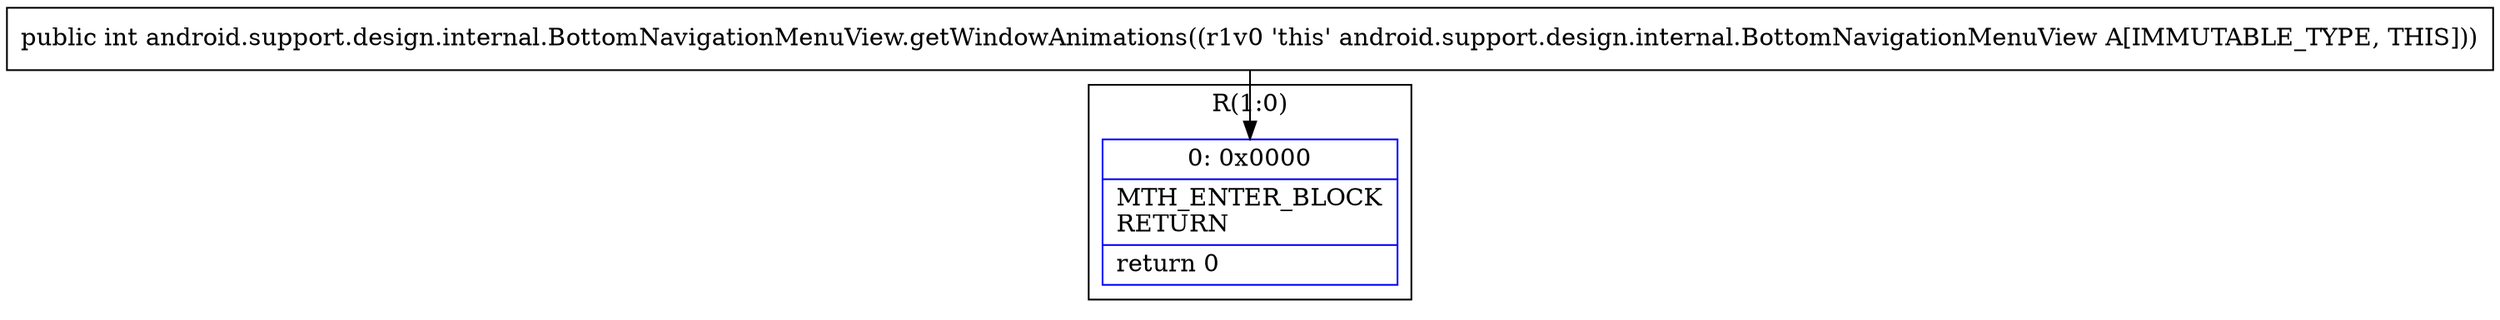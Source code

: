digraph "CFG forandroid.support.design.internal.BottomNavigationMenuView.getWindowAnimations()I" {
subgraph cluster_Region_1690145361 {
label = "R(1:0)";
node [shape=record,color=blue];
Node_0 [shape=record,label="{0\:\ 0x0000|MTH_ENTER_BLOCK\lRETURN\l|return 0\l}"];
}
MethodNode[shape=record,label="{public int android.support.design.internal.BottomNavigationMenuView.getWindowAnimations((r1v0 'this' android.support.design.internal.BottomNavigationMenuView A[IMMUTABLE_TYPE, THIS])) }"];
MethodNode -> Node_0;
}

